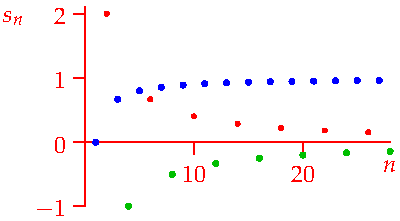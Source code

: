 settings.tex="pdflatex";

texpreamble("\usepackage{amsmath}
\usepackage{amsthm,amssymb}
\usepackage{mathpazo}
\usepackage[svgnames]{xcolor}
");
import graph;

size(200,110,IgnoreAspect);

dotfactor=5;

real f(int n){return 4*((-1)^(n/2+1))/n;}
real g(int n){return 1-1/n;}

int Max=14;

for(int j=1; j<=Max; ++j){
	dot((2j,f(2j)),red);
	}
for(int j=1; j<=Max; ++j){
	dot((2j-1,g(2j-1)),red);
	}
	
for(int i=1; i<=Max/2; ++i){
dot((4i,f(4i)),heavygreen+linewidth(3));
}

for(int i=1; i<=Max; ++i){
dot((2i-1,g(2i-1)),blue+linewidth(3));
}

xaxis(0,2*Max,red,RightTicks(new real[]{10,20,30}));
yaxis("$s_n$",-1,2.1,red,LeftTicks(new real[]{-1,0,1,2}));
//ytick("$s$",s,blue);
labelx("$n$",2*Max,S,red);
//labely("$s_n$",2.35,W,red);

